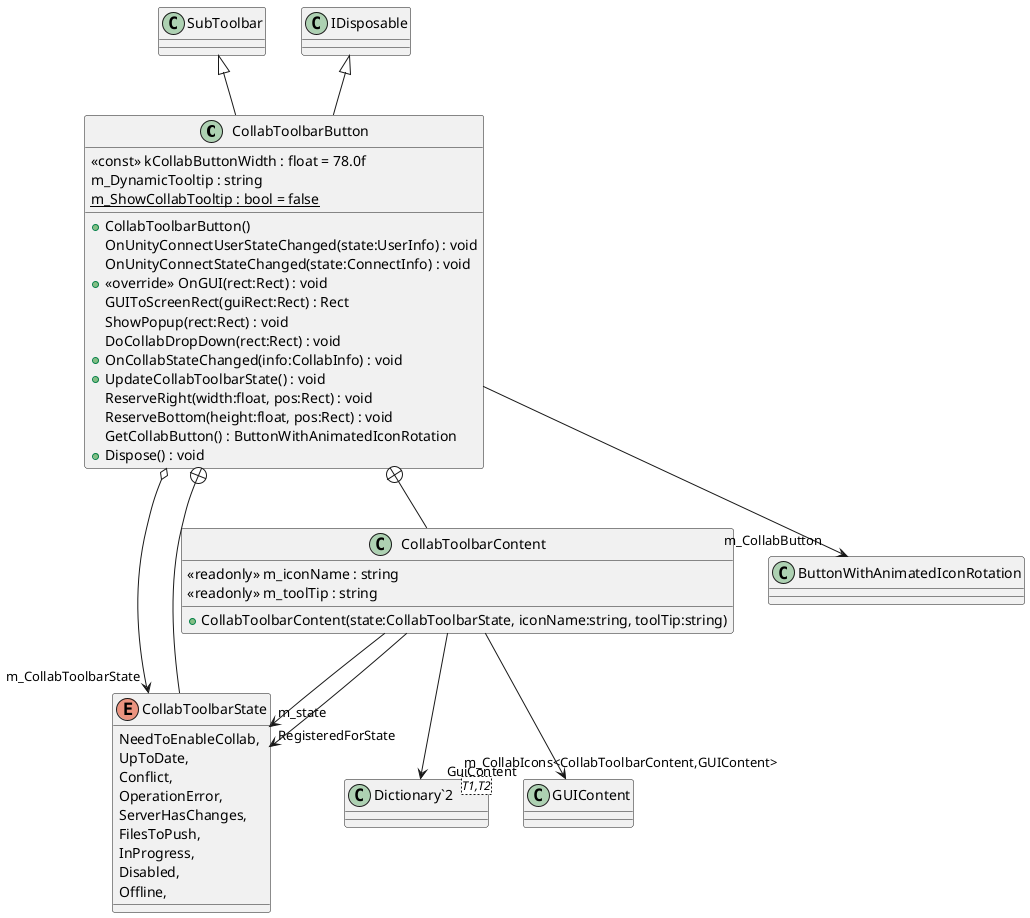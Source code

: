 @startuml
class CollabToolbarButton {
    <<const>> kCollabButtonWidth : float = 78.0f
    m_DynamicTooltip : string
    {static} m_ShowCollabTooltip : bool = false
    + CollabToolbarButton()
    OnUnityConnectUserStateChanged(state:UserInfo) : void
    OnUnityConnectStateChanged(state:ConnectInfo) : void
    + <<override>> OnGUI(rect:Rect) : void
    GUIToScreenRect(guiRect:Rect) : Rect
    ShowPopup(rect:Rect) : void
    DoCollabDropDown(rect:Rect) : void
    + OnCollabStateChanged(info:CollabInfo) : void
    + UpdateCollabToolbarState() : void
    ReserveRight(width:float, pos:Rect) : void
    ReserveBottom(height:float, pos:Rect) : void
    GetCollabButton() : ButtonWithAnimatedIconRotation
    + Dispose() : void
}
enum CollabToolbarState {
    NeedToEnableCollab,
    UpToDate,
    Conflict,
    OperationError,
    ServerHasChanges,
    FilesToPush,
    InProgress,
    Disabled,
    Offline,
}
class CollabToolbarContent {
    <<readonly>> m_iconName : string
    <<readonly>> m_toolTip : string
    + CollabToolbarContent(state:CollabToolbarState, iconName:string, toolTip:string)
}
class "Dictionary`2"<T1,T2> {
}
SubToolbar <|-- CollabToolbarButton
IDisposable <|-- CollabToolbarButton
CollabToolbarButton o-> "m_CollabToolbarState" CollabToolbarState
CollabToolbarButton --> "m_CollabButton" ButtonWithAnimatedIconRotation
CollabToolbarButton +-- CollabToolbarState
CollabToolbarButton +-- CollabToolbarContent
CollabToolbarContent --> "m_state" CollabToolbarState
CollabToolbarContent --> "m_CollabIcons<CollabToolbarContent,GUIContent>" "Dictionary`2"
CollabToolbarContent --> "RegisteredForState" CollabToolbarState
CollabToolbarContent --> "GuiContent" GUIContent
@enduml
